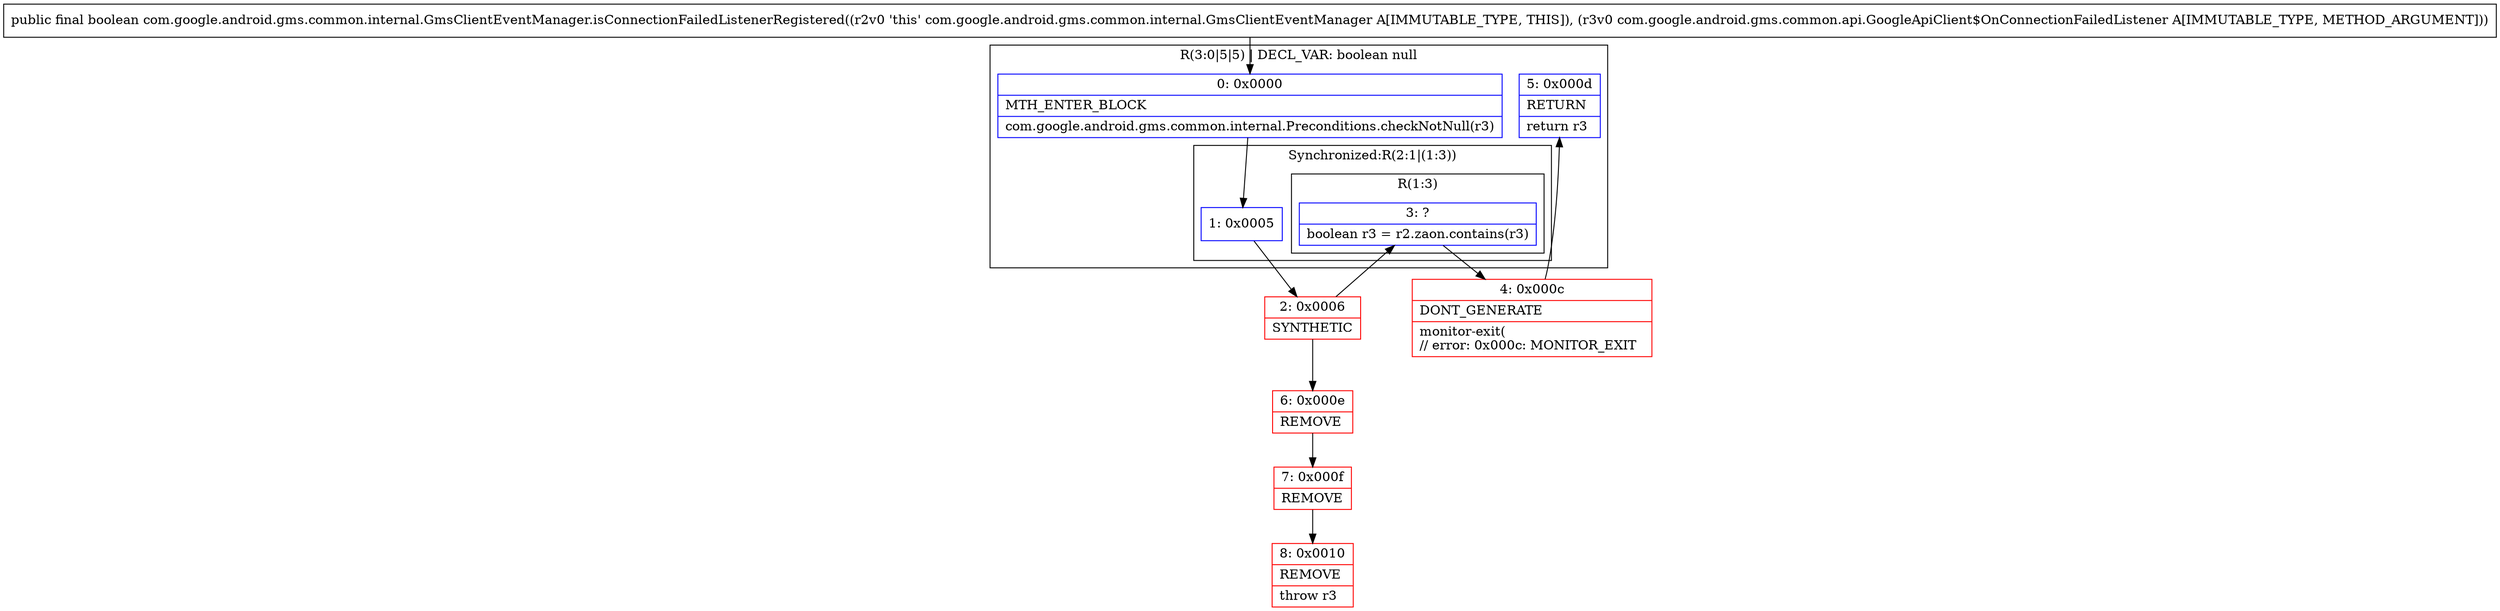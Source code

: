 digraph "CFG forcom.google.android.gms.common.internal.GmsClientEventManager.isConnectionFailedListenerRegistered(Lcom\/google\/android\/gms\/common\/api\/GoogleApiClient$OnConnectionFailedListener;)Z" {
subgraph cluster_Region_282971182 {
label = "R(3:0|5|5) | DECL_VAR: boolean null\l";
node [shape=record,color=blue];
Node_0 [shape=record,label="{0\:\ 0x0000|MTH_ENTER_BLOCK\l|com.google.android.gms.common.internal.Preconditions.checkNotNull(r3)\l}"];
subgraph cluster_SynchronizedRegion_1773463036 {
label = "Synchronized:R(2:1|(1:3))";
node [shape=record,color=blue];
Node_1 [shape=record,label="{1\:\ 0x0005}"];
subgraph cluster_Region_1499410723 {
label = "R(1:3)";
node [shape=record,color=blue];
Node_3 [shape=record,label="{3\:\ ?|boolean r3 = r2.zaon.contains(r3)\l}"];
}
}
Node_5 [shape=record,label="{5\:\ 0x000d|RETURN\l|return r3\l}"];
}
Node_2 [shape=record,color=red,label="{2\:\ 0x0006|SYNTHETIC\l}"];
Node_4 [shape=record,color=red,label="{4\:\ 0x000c|DONT_GENERATE\l|monitor\-exit(\l\/\/ error: 0x000c: MONITOR_EXIT  \l}"];
Node_6 [shape=record,color=red,label="{6\:\ 0x000e|REMOVE\l}"];
Node_7 [shape=record,color=red,label="{7\:\ 0x000f|REMOVE\l}"];
Node_8 [shape=record,color=red,label="{8\:\ 0x0010|REMOVE\l|throw r3\l}"];
MethodNode[shape=record,label="{public final boolean com.google.android.gms.common.internal.GmsClientEventManager.isConnectionFailedListenerRegistered((r2v0 'this' com.google.android.gms.common.internal.GmsClientEventManager A[IMMUTABLE_TYPE, THIS]), (r3v0 com.google.android.gms.common.api.GoogleApiClient$OnConnectionFailedListener A[IMMUTABLE_TYPE, METHOD_ARGUMENT])) }"];
MethodNode -> Node_0;
Node_0 -> Node_1;
Node_1 -> Node_2;
Node_3 -> Node_4;
Node_2 -> Node_3;
Node_2 -> Node_6;
Node_4 -> Node_5;
Node_6 -> Node_7;
Node_7 -> Node_8;
}

